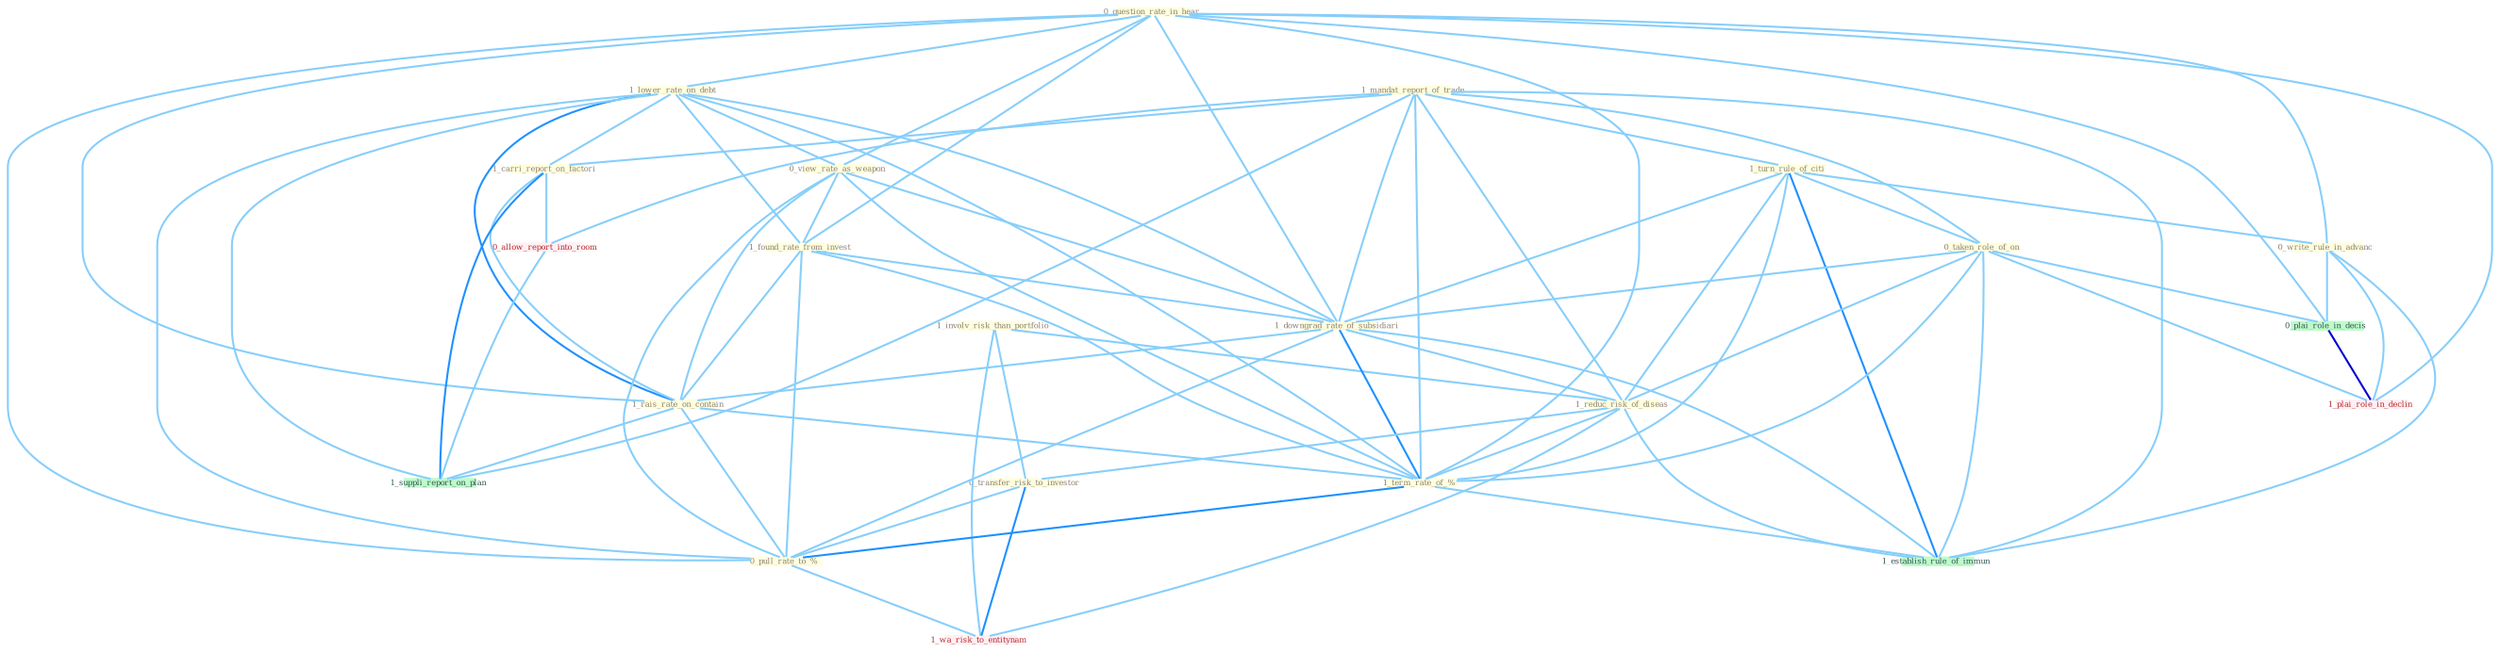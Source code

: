 Graph G{ 
    node
    [shape=polygon,style=filled,width=.5,height=.06,color="#BDFCC9",fixedsize=true,fontsize=4,
    fontcolor="#2f4f4f"];
    {node
    [color="#ffffe0", fontcolor="#8b7d6b"] "0_question_rate_in_hear " "1_mandat_report_of_trade " "1_turn_rule_of_citi " "0_taken_role_of_on " "1_lower_rate_on_debt " "0_view_rate_as_weapon " "1_found_rate_from_invest " "1_involv_risk_than_portfolio " "1_downgrad_rate_of_subsidiari " "1_carri_report_on_factori " "1_reduc_risk_of_diseas " "0_transfer_risk_to_investor " "1_rais_rate_on_contain " "1_term_rate_of_% " "0_write_rule_in_advanc " "0_pull_rate_to_% "}
{node [color="#fff0f5", fontcolor="#b22222"] "1_wa_risk_to_entitynam " "1_plai_role_in_declin " "0_allow_report_into_room "}
edge [color="#B0E2FF"];

	"0_question_rate_in_hear " -- "1_lower_rate_on_debt " [w="1", color="#87cefa" ];
	"0_question_rate_in_hear " -- "0_view_rate_as_weapon " [w="1", color="#87cefa" ];
	"0_question_rate_in_hear " -- "1_found_rate_from_invest " [w="1", color="#87cefa" ];
	"0_question_rate_in_hear " -- "1_downgrad_rate_of_subsidiari " [w="1", color="#87cefa" ];
	"0_question_rate_in_hear " -- "1_rais_rate_on_contain " [w="1", color="#87cefa" ];
	"0_question_rate_in_hear " -- "1_term_rate_of_% " [w="1", color="#87cefa" ];
	"0_question_rate_in_hear " -- "0_write_rule_in_advanc " [w="1", color="#87cefa" ];
	"0_question_rate_in_hear " -- "0_pull_rate_to_% " [w="1", color="#87cefa" ];
	"0_question_rate_in_hear " -- "0_plai_role_in_decis " [w="1", color="#87cefa" ];
	"0_question_rate_in_hear " -- "1_plai_role_in_declin " [w="1", color="#87cefa" ];
	"1_mandat_report_of_trade " -- "1_turn_rule_of_citi " [w="1", color="#87cefa" ];
	"1_mandat_report_of_trade " -- "0_taken_role_of_on " [w="1", color="#87cefa" ];
	"1_mandat_report_of_trade " -- "1_downgrad_rate_of_subsidiari " [w="1", color="#87cefa" ];
	"1_mandat_report_of_trade " -- "1_carri_report_on_factori " [w="1", color="#87cefa" ];
	"1_mandat_report_of_trade " -- "1_reduc_risk_of_diseas " [w="1", color="#87cefa" ];
	"1_mandat_report_of_trade " -- "1_term_rate_of_% " [w="1", color="#87cefa" ];
	"1_mandat_report_of_trade " -- "1_establish_rule_of_immun " [w="1", color="#87cefa" ];
	"1_mandat_report_of_trade " -- "0_allow_report_into_room " [w="1", color="#87cefa" ];
	"1_mandat_report_of_trade " -- "1_suppli_report_on_plan " [w="1", color="#87cefa" ];
	"1_turn_rule_of_citi " -- "0_taken_role_of_on " [w="1", color="#87cefa" ];
	"1_turn_rule_of_citi " -- "1_downgrad_rate_of_subsidiari " [w="1", color="#87cefa" ];
	"1_turn_rule_of_citi " -- "1_reduc_risk_of_diseas " [w="1", color="#87cefa" ];
	"1_turn_rule_of_citi " -- "1_term_rate_of_% " [w="1", color="#87cefa" ];
	"1_turn_rule_of_citi " -- "0_write_rule_in_advanc " [w="1", color="#87cefa" ];
	"1_turn_rule_of_citi " -- "1_establish_rule_of_immun " [w="2", color="#1e90ff" , len=0.8];
	"0_taken_role_of_on " -- "1_downgrad_rate_of_subsidiari " [w="1", color="#87cefa" ];
	"0_taken_role_of_on " -- "1_reduc_risk_of_diseas " [w="1", color="#87cefa" ];
	"0_taken_role_of_on " -- "1_term_rate_of_% " [w="1", color="#87cefa" ];
	"0_taken_role_of_on " -- "0_plai_role_in_decis " [w="1", color="#87cefa" ];
	"0_taken_role_of_on " -- "1_establish_rule_of_immun " [w="1", color="#87cefa" ];
	"0_taken_role_of_on " -- "1_plai_role_in_declin " [w="1", color="#87cefa" ];
	"1_lower_rate_on_debt " -- "0_view_rate_as_weapon " [w="1", color="#87cefa" ];
	"1_lower_rate_on_debt " -- "1_found_rate_from_invest " [w="1", color="#87cefa" ];
	"1_lower_rate_on_debt " -- "1_downgrad_rate_of_subsidiari " [w="1", color="#87cefa" ];
	"1_lower_rate_on_debt " -- "1_carri_report_on_factori " [w="1", color="#87cefa" ];
	"1_lower_rate_on_debt " -- "1_rais_rate_on_contain " [w="2", color="#1e90ff" , len=0.8];
	"1_lower_rate_on_debt " -- "1_term_rate_of_% " [w="1", color="#87cefa" ];
	"1_lower_rate_on_debt " -- "0_pull_rate_to_% " [w="1", color="#87cefa" ];
	"1_lower_rate_on_debt " -- "1_suppli_report_on_plan " [w="1", color="#87cefa" ];
	"0_view_rate_as_weapon " -- "1_found_rate_from_invest " [w="1", color="#87cefa" ];
	"0_view_rate_as_weapon " -- "1_downgrad_rate_of_subsidiari " [w="1", color="#87cefa" ];
	"0_view_rate_as_weapon " -- "1_rais_rate_on_contain " [w="1", color="#87cefa" ];
	"0_view_rate_as_weapon " -- "1_term_rate_of_% " [w="1", color="#87cefa" ];
	"0_view_rate_as_weapon " -- "0_pull_rate_to_% " [w="1", color="#87cefa" ];
	"1_found_rate_from_invest " -- "1_downgrad_rate_of_subsidiari " [w="1", color="#87cefa" ];
	"1_found_rate_from_invest " -- "1_rais_rate_on_contain " [w="1", color="#87cefa" ];
	"1_found_rate_from_invest " -- "1_term_rate_of_% " [w="1", color="#87cefa" ];
	"1_found_rate_from_invest " -- "0_pull_rate_to_% " [w="1", color="#87cefa" ];
	"1_involv_risk_than_portfolio " -- "1_reduc_risk_of_diseas " [w="1", color="#87cefa" ];
	"1_involv_risk_than_portfolio " -- "0_transfer_risk_to_investor " [w="1", color="#87cefa" ];
	"1_involv_risk_than_portfolio " -- "1_wa_risk_to_entitynam " [w="1", color="#87cefa" ];
	"1_downgrad_rate_of_subsidiari " -- "1_reduc_risk_of_diseas " [w="1", color="#87cefa" ];
	"1_downgrad_rate_of_subsidiari " -- "1_rais_rate_on_contain " [w="1", color="#87cefa" ];
	"1_downgrad_rate_of_subsidiari " -- "1_term_rate_of_% " [w="2", color="#1e90ff" , len=0.8];
	"1_downgrad_rate_of_subsidiari " -- "0_pull_rate_to_% " [w="1", color="#87cefa" ];
	"1_downgrad_rate_of_subsidiari " -- "1_establish_rule_of_immun " [w="1", color="#87cefa" ];
	"1_carri_report_on_factori " -- "1_rais_rate_on_contain " [w="1", color="#87cefa" ];
	"1_carri_report_on_factori " -- "0_allow_report_into_room " [w="1", color="#87cefa" ];
	"1_carri_report_on_factori " -- "1_suppli_report_on_plan " [w="2", color="#1e90ff" , len=0.8];
	"1_reduc_risk_of_diseas " -- "0_transfer_risk_to_investor " [w="1", color="#87cefa" ];
	"1_reduc_risk_of_diseas " -- "1_term_rate_of_% " [w="1", color="#87cefa" ];
	"1_reduc_risk_of_diseas " -- "1_wa_risk_to_entitynam " [w="1", color="#87cefa" ];
	"1_reduc_risk_of_diseas " -- "1_establish_rule_of_immun " [w="1", color="#87cefa" ];
	"0_transfer_risk_to_investor " -- "0_pull_rate_to_% " [w="1", color="#87cefa" ];
	"0_transfer_risk_to_investor " -- "1_wa_risk_to_entitynam " [w="2", color="#1e90ff" , len=0.8];
	"1_rais_rate_on_contain " -- "1_term_rate_of_% " [w="1", color="#87cefa" ];
	"1_rais_rate_on_contain " -- "0_pull_rate_to_% " [w="1", color="#87cefa" ];
	"1_rais_rate_on_contain " -- "1_suppli_report_on_plan " [w="1", color="#87cefa" ];
	"1_term_rate_of_% " -- "0_pull_rate_to_% " [w="2", color="#1e90ff" , len=0.8];
	"1_term_rate_of_% " -- "1_establish_rule_of_immun " [w="1", color="#87cefa" ];
	"0_write_rule_in_advanc " -- "0_plai_role_in_decis " [w="1", color="#87cefa" ];
	"0_write_rule_in_advanc " -- "1_establish_rule_of_immun " [w="1", color="#87cefa" ];
	"0_write_rule_in_advanc " -- "1_plai_role_in_declin " [w="1", color="#87cefa" ];
	"0_pull_rate_to_% " -- "1_wa_risk_to_entitynam " [w="1", color="#87cefa" ];
	"0_plai_role_in_decis " -- "1_plai_role_in_declin " [w="3", color="#0000cd" , len=0.6];
	"0_allow_report_into_room " -- "1_suppli_report_on_plan " [w="1", color="#87cefa" ];
}